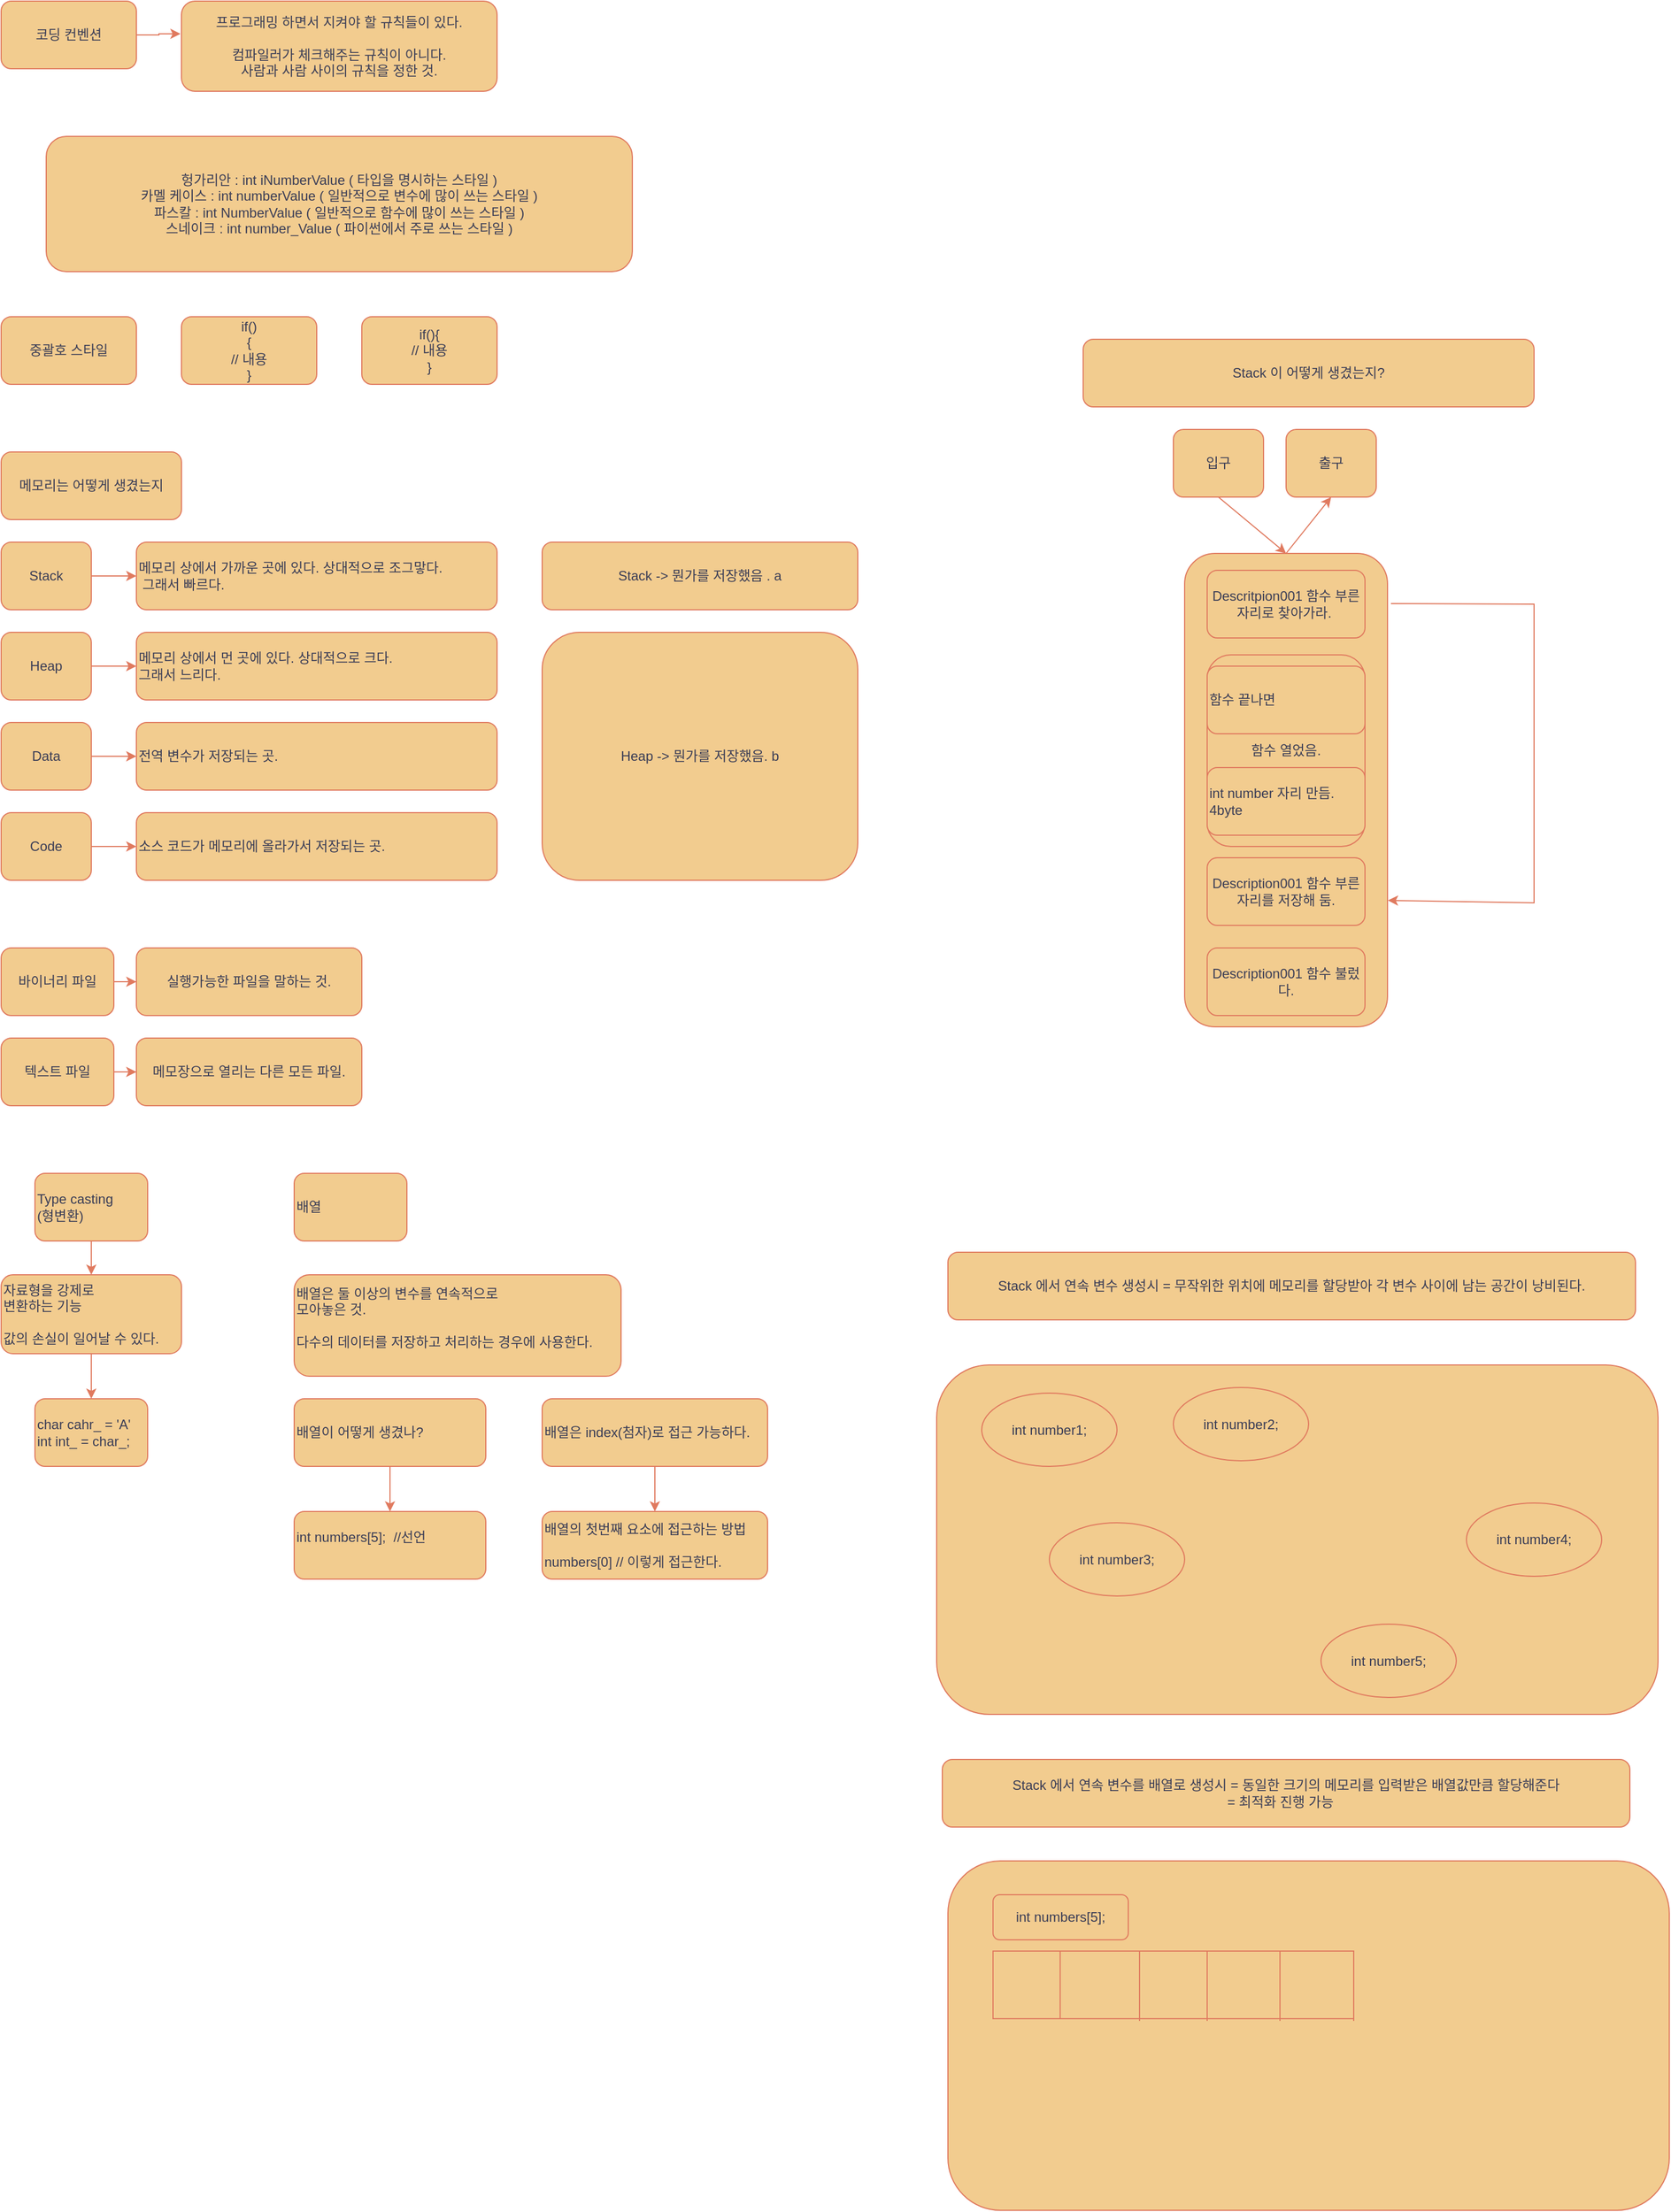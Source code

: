 <mxfile version="21.2.8" type="device">
  <diagram name="페이지-1" id="6uZ--DWgTTQ_WhTJH8xB">
    <mxGraphModel dx="1195" dy="703" grid="1" gridSize="10" guides="1" tooltips="1" connect="1" arrows="1" fold="1" page="1" pageScale="1" pageWidth="827" pageHeight="1169" math="0" shadow="0">
      <root>
        <mxCell id="0" />
        <mxCell id="1" parent="0" />
        <mxCell id="-0Nem6NOxc2kG_5TnSO0-3" style="edgeStyle=orthogonalEdgeStyle;rounded=0;orthogonalLoop=1;jettySize=auto;html=1;entryX=-0.003;entryY=0.363;entryDx=0;entryDy=0;entryPerimeter=0;labelBackgroundColor=none;fontColor=default;strokeColor=#E07A5F;" edge="1" parent="1" source="-0Nem6NOxc2kG_5TnSO0-1" target="-0Nem6NOxc2kG_5TnSO0-2">
          <mxGeometry relative="1" as="geometry" />
        </mxCell>
        <mxCell id="-0Nem6NOxc2kG_5TnSO0-1" value="코딩 컨벤션" style="rounded=1;whiteSpace=wrap;html=1;labelBackgroundColor=none;fillColor=#F2CC8F;strokeColor=#E07A5F;fontColor=#393C56;" vertex="1" parent="1">
          <mxGeometry x="40" y="80" width="120" height="60" as="geometry" />
        </mxCell>
        <mxCell id="-0Nem6NOxc2kG_5TnSO0-2" value="프로그래밍 하면서 지켜야 할 규칙들이 있다.&lt;br&gt;&lt;br&gt;컴파일러가 체크해주는 규칙이 아니다.&lt;br&gt;사람과 사람 사이의 규칙을 정한 것." style="rounded=1;whiteSpace=wrap;html=1;labelBackgroundColor=none;fillColor=#F2CC8F;strokeColor=#E07A5F;fontColor=#393C56;" vertex="1" parent="1">
          <mxGeometry x="200" y="80" width="280" height="80" as="geometry" />
        </mxCell>
        <mxCell id="-0Nem6NOxc2kG_5TnSO0-4" value="헝가리안 : int iNumberValue ( 타입을 명시하는 스타일 )&lt;br&gt;카멜 케이스 : int numberValue ( 일반적으로 변수에 많이 쓰는 스타일 )&lt;br&gt;파스칼 : int NumberValue ( 일반적으로 함수에 많이 쓰는 스타일 )&lt;br&gt;스네이크 : int number_Value ( 파이썬에서 주로 쓰는 스타일 )" style="rounded=1;whiteSpace=wrap;html=1;labelBackgroundColor=none;fillColor=#F2CC8F;strokeColor=#E07A5F;fontColor=#393C56;" vertex="1" parent="1">
          <mxGeometry x="80" y="200" width="520" height="120" as="geometry" />
        </mxCell>
        <mxCell id="-0Nem6NOxc2kG_5TnSO0-5" value="중괄호 스타일" style="rounded=1;whiteSpace=wrap;html=1;labelBackgroundColor=none;fillColor=#F2CC8F;strokeColor=#E07A5F;fontColor=#393C56;" vertex="1" parent="1">
          <mxGeometry x="40" y="360" width="120" height="60" as="geometry" />
        </mxCell>
        <mxCell id="-0Nem6NOxc2kG_5TnSO0-6" value="if()&lt;br&gt;{&lt;br&gt;// 내용&lt;br&gt;}" style="rounded=1;whiteSpace=wrap;html=1;labelBackgroundColor=none;fillColor=#F2CC8F;strokeColor=#E07A5F;fontColor=#393C56;" vertex="1" parent="1">
          <mxGeometry x="200" y="360" width="120" height="60" as="geometry" />
        </mxCell>
        <mxCell id="-0Nem6NOxc2kG_5TnSO0-7" value="if(){&lt;br&gt;// 내용&lt;br&gt;}" style="rounded=1;whiteSpace=wrap;html=1;labelBackgroundColor=none;fillColor=#F2CC8F;strokeColor=#E07A5F;fontColor=#393C56;" vertex="1" parent="1">
          <mxGeometry x="360" y="360" width="120" height="60" as="geometry" />
        </mxCell>
        <mxCell id="-0Nem6NOxc2kG_5TnSO0-8" value="메모리는 어떻게 생겼는지" style="rounded=1;whiteSpace=wrap;html=1;labelBackgroundColor=none;fillColor=#F2CC8F;strokeColor=#E07A5F;fontColor=#393C56;" vertex="1" parent="1">
          <mxGeometry x="40" y="480" width="160" height="60" as="geometry" />
        </mxCell>
        <mxCell id="-0Nem6NOxc2kG_5TnSO0-44" style="edgeStyle=orthogonalEdgeStyle;rounded=0;orthogonalLoop=1;jettySize=auto;html=1;strokeColor=#E07A5F;fontColor=#393C56;fillColor=#F2CC8F;" edge="1" parent="1" source="-0Nem6NOxc2kG_5TnSO0-9" target="-0Nem6NOxc2kG_5TnSO0-13">
          <mxGeometry relative="1" as="geometry" />
        </mxCell>
        <mxCell id="-0Nem6NOxc2kG_5TnSO0-9" value="Stack" style="rounded=1;whiteSpace=wrap;html=1;labelBackgroundColor=none;fillColor=#F2CC8F;strokeColor=#E07A5F;fontColor=#393C56;" vertex="1" parent="1">
          <mxGeometry x="40" y="560" width="80" height="60" as="geometry" />
        </mxCell>
        <mxCell id="-0Nem6NOxc2kG_5TnSO0-43" style="edgeStyle=orthogonalEdgeStyle;rounded=0;orthogonalLoop=1;jettySize=auto;html=1;entryX=0;entryY=0.5;entryDx=0;entryDy=0;strokeColor=#E07A5F;fontColor=#393C56;fillColor=#F2CC8F;" edge="1" parent="1" source="-0Nem6NOxc2kG_5TnSO0-10" target="-0Nem6NOxc2kG_5TnSO0-16">
          <mxGeometry relative="1" as="geometry" />
        </mxCell>
        <mxCell id="-0Nem6NOxc2kG_5TnSO0-10" value="Heap" style="rounded=1;whiteSpace=wrap;html=1;labelBackgroundColor=none;fillColor=#F2CC8F;strokeColor=#E07A5F;fontColor=#393C56;" vertex="1" parent="1">
          <mxGeometry x="40" y="640" width="80" height="60" as="geometry" />
        </mxCell>
        <mxCell id="-0Nem6NOxc2kG_5TnSO0-42" style="edgeStyle=orthogonalEdgeStyle;rounded=0;orthogonalLoop=1;jettySize=auto;html=1;entryX=0;entryY=0.5;entryDx=0;entryDy=0;strokeColor=#E07A5F;fontColor=#393C56;fillColor=#F2CC8F;" edge="1" parent="1" source="-0Nem6NOxc2kG_5TnSO0-11" target="-0Nem6NOxc2kG_5TnSO0-17">
          <mxGeometry relative="1" as="geometry" />
        </mxCell>
        <mxCell id="-0Nem6NOxc2kG_5TnSO0-11" value="Data" style="rounded=1;whiteSpace=wrap;html=1;labelBackgroundColor=none;fillColor=#F2CC8F;strokeColor=#E07A5F;fontColor=#393C56;" vertex="1" parent="1">
          <mxGeometry x="40" y="720" width="80" height="60" as="geometry" />
        </mxCell>
        <mxCell id="-0Nem6NOxc2kG_5TnSO0-41" style="edgeStyle=orthogonalEdgeStyle;rounded=0;orthogonalLoop=1;jettySize=auto;html=1;entryX=0;entryY=0.5;entryDx=0;entryDy=0;strokeColor=#E07A5F;fontColor=#393C56;fillColor=#F2CC8F;" edge="1" parent="1" source="-0Nem6NOxc2kG_5TnSO0-12" target="-0Nem6NOxc2kG_5TnSO0-18">
          <mxGeometry relative="1" as="geometry" />
        </mxCell>
        <mxCell id="-0Nem6NOxc2kG_5TnSO0-12" value="Code" style="rounded=1;whiteSpace=wrap;html=1;labelBackgroundColor=none;fillColor=#F2CC8F;strokeColor=#E07A5F;fontColor=#393C56;" vertex="1" parent="1">
          <mxGeometry x="40" y="800" width="80" height="60" as="geometry" />
        </mxCell>
        <mxCell id="-0Nem6NOxc2kG_5TnSO0-13" value="메모리 상에서 가까운 곳에 있다. 상대적으로 조그맣다.&lt;br&gt;&amp;nbsp;그래서 빠르다." style="rounded=1;whiteSpace=wrap;html=1;align=left;labelBackgroundColor=none;fillColor=#F2CC8F;strokeColor=#E07A5F;fontColor=#393C56;" vertex="1" parent="1">
          <mxGeometry x="160" y="560" width="320" height="60" as="geometry" />
        </mxCell>
        <mxCell id="-0Nem6NOxc2kG_5TnSO0-14" value="Stack -&amp;gt; 뭔가를 저장했음 . a" style="rounded=1;whiteSpace=wrap;html=1;labelBackgroundColor=none;fillColor=#F2CC8F;strokeColor=#E07A5F;fontColor=#393C56;" vertex="1" parent="1">
          <mxGeometry x="520" y="560" width="280" height="60" as="geometry" />
        </mxCell>
        <mxCell id="-0Nem6NOxc2kG_5TnSO0-15" value="Heap -&amp;gt; 뭔가를 저장했음. b" style="rounded=1;whiteSpace=wrap;html=1;labelBackgroundColor=none;fillColor=#F2CC8F;strokeColor=#E07A5F;fontColor=#393C56;" vertex="1" parent="1">
          <mxGeometry x="520" y="640" width="280" height="220" as="geometry" />
        </mxCell>
        <mxCell id="-0Nem6NOxc2kG_5TnSO0-16" value="메모리 상에서 먼 곳에 있다. 상대적으로 크다.&lt;br&gt;그래서 느리다." style="rounded=1;whiteSpace=wrap;html=1;align=left;labelBackgroundColor=none;fillColor=#F2CC8F;strokeColor=#E07A5F;fontColor=#393C56;" vertex="1" parent="1">
          <mxGeometry x="160" y="640" width="320" height="60" as="geometry" />
        </mxCell>
        <mxCell id="-0Nem6NOxc2kG_5TnSO0-17" value="전역 변수가 저장되는 곳." style="rounded=1;whiteSpace=wrap;html=1;align=left;labelBackgroundColor=none;fillColor=#F2CC8F;strokeColor=#E07A5F;fontColor=#393C56;" vertex="1" parent="1">
          <mxGeometry x="160" y="720" width="320" height="60" as="geometry" />
        </mxCell>
        <mxCell id="-0Nem6NOxc2kG_5TnSO0-18" value="소스 코드가 메모리에 올라가서 저장되는 곳." style="rounded=1;whiteSpace=wrap;html=1;align=left;labelBackgroundColor=none;fillColor=#F2CC8F;strokeColor=#E07A5F;fontColor=#393C56;" vertex="1" parent="1">
          <mxGeometry x="160" y="800" width="320" height="60" as="geometry" />
        </mxCell>
        <mxCell id="-0Nem6NOxc2kG_5TnSO0-19" value="Stack 이 어떻게 생겼는지?" style="rounded=1;whiteSpace=wrap;html=1;labelBackgroundColor=none;fillColor=#F2CC8F;strokeColor=#E07A5F;fontColor=#393C56;" vertex="1" parent="1">
          <mxGeometry x="1000" y="380" width="400" height="60" as="geometry" />
        </mxCell>
        <mxCell id="-0Nem6NOxc2kG_5TnSO0-20" value="" style="rounded=1;whiteSpace=wrap;html=1;labelBackgroundColor=none;fillColor=#F2CC8F;strokeColor=#E07A5F;fontColor=#393C56;" vertex="1" parent="1">
          <mxGeometry x="1090" y="570" width="180" height="420" as="geometry" />
        </mxCell>
        <mxCell id="-0Nem6NOxc2kG_5TnSO0-21" value="입구" style="rounded=1;whiteSpace=wrap;html=1;labelBackgroundColor=none;fillColor=#F2CC8F;strokeColor=#E07A5F;fontColor=#393C56;" vertex="1" parent="1">
          <mxGeometry x="1080" y="460" width="80" height="60" as="geometry" />
        </mxCell>
        <mxCell id="-0Nem6NOxc2kG_5TnSO0-22" value="출구" style="rounded=1;whiteSpace=wrap;html=1;labelBackgroundColor=none;fillColor=#F2CC8F;strokeColor=#E07A5F;fontColor=#393C56;" vertex="1" parent="1">
          <mxGeometry x="1180" y="460" width="80" height="60" as="geometry" />
        </mxCell>
        <mxCell id="-0Nem6NOxc2kG_5TnSO0-23" value="" style="endArrow=classic;html=1;rounded=0;exitX=0.5;exitY=1;exitDx=0;exitDy=0;entryX=0.5;entryY=0;entryDx=0;entryDy=0;labelBackgroundColor=none;fontColor=default;strokeColor=#E07A5F;" edge="1" parent="1" source="-0Nem6NOxc2kG_5TnSO0-21" target="-0Nem6NOxc2kG_5TnSO0-20">
          <mxGeometry width="50" height="50" relative="1" as="geometry">
            <mxPoint x="1030" y="720" as="sourcePoint" />
            <mxPoint x="1080" y="670" as="targetPoint" />
          </mxGeometry>
        </mxCell>
        <mxCell id="-0Nem6NOxc2kG_5TnSO0-24" value="" style="endArrow=classic;html=1;rounded=0;exitX=0.5;exitY=0;exitDx=0;exitDy=0;entryX=0.5;entryY=1;entryDx=0;entryDy=0;labelBackgroundColor=none;fontColor=default;strokeColor=#E07A5F;" edge="1" parent="1" source="-0Nem6NOxc2kG_5TnSO0-20" target="-0Nem6NOxc2kG_5TnSO0-22">
          <mxGeometry width="50" height="50" relative="1" as="geometry">
            <mxPoint x="1130" y="530" as="sourcePoint" />
            <mxPoint x="1175" y="570" as="targetPoint" />
          </mxGeometry>
        </mxCell>
        <mxCell id="-0Nem6NOxc2kG_5TnSO0-25" value="Description001 함수 부른&lt;br&gt;자리를 저장해 둠." style="rounded=1;whiteSpace=wrap;html=1;labelBackgroundColor=none;fillColor=#F2CC8F;strokeColor=#E07A5F;fontColor=#393C56;" vertex="1" parent="1">
          <mxGeometry x="1110" y="840" width="140" height="60" as="geometry" />
        </mxCell>
        <mxCell id="-0Nem6NOxc2kG_5TnSO0-26" value="Description001 함수 불렀다." style="rounded=1;whiteSpace=wrap;html=1;labelBackgroundColor=none;fillColor=#F2CC8F;strokeColor=#E07A5F;fontColor=#393C56;" vertex="1" parent="1">
          <mxGeometry x="1110" y="920" width="140" height="60" as="geometry" />
        </mxCell>
        <mxCell id="-0Nem6NOxc2kG_5TnSO0-31" value="" style="group;labelBackgroundColor=none;fontColor=#393C56;" vertex="1" connectable="0" parent="1">
          <mxGeometry x="1110" y="660" width="140" height="170" as="geometry" />
        </mxCell>
        <mxCell id="-0Nem6NOxc2kG_5TnSO0-30" value="함수 열었음." style="rounded=1;whiteSpace=wrap;html=1;labelBackgroundColor=none;fillColor=#F2CC8F;strokeColor=#E07A5F;fontColor=#393C56;" vertex="1" parent="-0Nem6NOxc2kG_5TnSO0-31">
          <mxGeometry width="140" height="170" as="geometry" />
        </mxCell>
        <mxCell id="-0Nem6NOxc2kG_5TnSO0-27" value="int number 자리 만듬.&lt;br&gt;4byte" style="rounded=1;whiteSpace=wrap;html=1;align=left;labelBackgroundColor=none;fillColor=#F2CC8F;strokeColor=#E07A5F;fontColor=#393C56;" vertex="1" parent="-0Nem6NOxc2kG_5TnSO0-31">
          <mxGeometry y="100" width="140" height="60" as="geometry" />
        </mxCell>
        <mxCell id="-0Nem6NOxc2kG_5TnSO0-28" value="함수 끝나면" style="rounded=1;whiteSpace=wrap;html=1;align=left;labelBackgroundColor=none;fillColor=#F2CC8F;strokeColor=#E07A5F;fontColor=#393C56;" vertex="1" parent="-0Nem6NOxc2kG_5TnSO0-31">
          <mxGeometry y="10" width="140" height="60" as="geometry" />
        </mxCell>
        <mxCell id="-0Nem6NOxc2kG_5TnSO0-32" value="Descritpion001 함수 부른 자리로 찾아가라.&amp;nbsp;" style="rounded=1;whiteSpace=wrap;html=1;labelBackgroundColor=none;fillColor=#F2CC8F;strokeColor=#E07A5F;fontColor=#393C56;" vertex="1" parent="1">
          <mxGeometry x="1110" y="585" width="140" height="60" as="geometry" />
        </mxCell>
        <mxCell id="-0Nem6NOxc2kG_5TnSO0-33" value="" style="endArrow=classic;html=1;rounded=0;exitX=1.017;exitY=0.106;exitDx=0;exitDy=0;entryX=1.002;entryY=0.733;entryDx=0;entryDy=0;exitPerimeter=0;entryPerimeter=0;labelBackgroundColor=none;fontColor=default;strokeColor=#E07A5F;" edge="1" parent="1" source="-0Nem6NOxc2kG_5TnSO0-20" target="-0Nem6NOxc2kG_5TnSO0-20">
          <mxGeometry width="50" height="50" relative="1" as="geometry">
            <mxPoint x="1370" y="635" as="sourcePoint" />
            <mxPoint x="1410" y="585" as="targetPoint" />
            <Array as="points">
              <mxPoint x="1400" y="615" />
              <mxPoint x="1400" y="880" />
            </Array>
          </mxGeometry>
        </mxCell>
        <mxCell id="-0Nem6NOxc2kG_5TnSO0-38" style="edgeStyle=orthogonalEdgeStyle;rounded=0;orthogonalLoop=1;jettySize=auto;html=1;entryX=0;entryY=0.5;entryDx=0;entryDy=0;labelBackgroundColor=none;fontColor=default;strokeColor=#E07A5F;" edge="1" parent="1" source="-0Nem6NOxc2kG_5TnSO0-34" target="-0Nem6NOxc2kG_5TnSO0-36">
          <mxGeometry relative="1" as="geometry" />
        </mxCell>
        <mxCell id="-0Nem6NOxc2kG_5TnSO0-34" value="바이너리 파일" style="rounded=1;whiteSpace=wrap;html=1;labelBackgroundColor=none;fillColor=#F2CC8F;strokeColor=#E07A5F;fontColor=#393C56;" vertex="1" parent="1">
          <mxGeometry x="40" y="920" width="100" height="60" as="geometry" />
        </mxCell>
        <mxCell id="-0Nem6NOxc2kG_5TnSO0-39" style="edgeStyle=orthogonalEdgeStyle;rounded=0;orthogonalLoop=1;jettySize=auto;html=1;entryX=0;entryY=0.5;entryDx=0;entryDy=0;labelBackgroundColor=none;fontColor=default;strokeColor=#E07A5F;" edge="1" parent="1" source="-0Nem6NOxc2kG_5TnSO0-35" target="-0Nem6NOxc2kG_5TnSO0-37">
          <mxGeometry relative="1" as="geometry" />
        </mxCell>
        <mxCell id="-0Nem6NOxc2kG_5TnSO0-35" value="텍스트 파일" style="rounded=1;whiteSpace=wrap;html=1;labelBackgroundColor=none;fillColor=#F2CC8F;strokeColor=#E07A5F;fontColor=#393C56;" vertex="1" parent="1">
          <mxGeometry x="40" y="1000" width="100" height="60" as="geometry" />
        </mxCell>
        <mxCell id="-0Nem6NOxc2kG_5TnSO0-36" value="실행가능한 파일을 말하는 것." style="rounded=1;whiteSpace=wrap;html=1;labelBackgroundColor=none;fillColor=#F2CC8F;strokeColor=#E07A5F;fontColor=#393C56;" vertex="1" parent="1">
          <mxGeometry x="160" y="920" width="200" height="60" as="geometry" />
        </mxCell>
        <mxCell id="-0Nem6NOxc2kG_5TnSO0-37" value="메모장으로 열리는 다른 모든 파일." style="rounded=1;whiteSpace=wrap;html=1;labelBackgroundColor=none;fillColor=#F2CC8F;strokeColor=#E07A5F;fontColor=#393C56;" vertex="1" parent="1">
          <mxGeometry x="160" y="1000" width="200" height="60" as="geometry" />
        </mxCell>
        <mxCell id="-0Nem6NOxc2kG_5TnSO0-48" style="edgeStyle=orthogonalEdgeStyle;rounded=0;orthogonalLoop=1;jettySize=auto;html=1;entryX=0.5;entryY=0;entryDx=0;entryDy=0;strokeColor=#E07A5F;fontColor=#393C56;fillColor=#F2CC8F;" edge="1" parent="1" source="-0Nem6NOxc2kG_5TnSO0-45" target="-0Nem6NOxc2kG_5TnSO0-46">
          <mxGeometry relative="1" as="geometry" />
        </mxCell>
        <mxCell id="-0Nem6NOxc2kG_5TnSO0-45" value="Type casting&lt;br&gt;(형변환)" style="rounded=1;whiteSpace=wrap;html=1;labelBackgroundColor=none;fillColor=#F2CC8F;strokeColor=#E07A5F;fontColor=#393C56;align=left;" vertex="1" parent="1">
          <mxGeometry x="70" y="1120" width="100" height="60" as="geometry" />
        </mxCell>
        <mxCell id="-0Nem6NOxc2kG_5TnSO0-49" style="edgeStyle=orthogonalEdgeStyle;rounded=0;orthogonalLoop=1;jettySize=auto;html=1;entryX=0.5;entryY=0;entryDx=0;entryDy=0;strokeColor=#E07A5F;fontColor=#393C56;fillColor=#F2CC8F;" edge="1" parent="1" source="-0Nem6NOxc2kG_5TnSO0-46" target="-0Nem6NOxc2kG_5TnSO0-47">
          <mxGeometry relative="1" as="geometry" />
        </mxCell>
        <mxCell id="-0Nem6NOxc2kG_5TnSO0-46" value="자료형을 강제로 &lt;br&gt;변환하는 기능&lt;br&gt;&lt;br&gt;값의 손실이 일어날 수 있다." style="rounded=1;whiteSpace=wrap;html=1;labelBackgroundColor=none;fillColor=#F2CC8F;strokeColor=#E07A5F;fontColor=#393C56;align=left;" vertex="1" parent="1">
          <mxGeometry x="40" y="1210" width="160" height="70" as="geometry" />
        </mxCell>
        <mxCell id="-0Nem6NOxc2kG_5TnSO0-47" value="char cahr_ = &#39;A&#39;&lt;br&gt;int int_ = char_;" style="rounded=1;whiteSpace=wrap;html=1;labelBackgroundColor=none;fillColor=#F2CC8F;strokeColor=#E07A5F;fontColor=#393C56;align=left;" vertex="1" parent="1">
          <mxGeometry x="70" y="1320" width="100" height="60" as="geometry" />
        </mxCell>
        <mxCell id="-0Nem6NOxc2kG_5TnSO0-50" value="배열" style="rounded=1;whiteSpace=wrap;html=1;labelBackgroundColor=none;fillColor=#F2CC8F;strokeColor=#E07A5F;fontColor=#393C56;align=left;" vertex="1" parent="1">
          <mxGeometry x="300" y="1120" width="100" height="60" as="geometry" />
        </mxCell>
        <mxCell id="-0Nem6NOxc2kG_5TnSO0-51" value="배열은 둘 이상의 변수를 연속적으로 &lt;br&gt;모아놓은 것.&lt;br&gt;&lt;br&gt;다수의 데이터를 저장하고 처리하는 경우에 사용한다.&lt;br&gt;&lt;br&gt;" style="rounded=1;whiteSpace=wrap;html=1;labelBackgroundColor=none;fillColor=#F2CC8F;strokeColor=#E07A5F;fontColor=#393C56;align=left;" vertex="1" parent="1">
          <mxGeometry x="300" y="1210" width="290" height="90" as="geometry" />
        </mxCell>
        <mxCell id="-0Nem6NOxc2kG_5TnSO0-54" style="edgeStyle=orthogonalEdgeStyle;rounded=0;orthogonalLoop=1;jettySize=auto;html=1;entryX=0.5;entryY=0;entryDx=0;entryDy=0;strokeColor=#E07A5F;fontColor=#393C56;fillColor=#F2CC8F;" edge="1" parent="1" source="-0Nem6NOxc2kG_5TnSO0-52" target="-0Nem6NOxc2kG_5TnSO0-53">
          <mxGeometry relative="1" as="geometry" />
        </mxCell>
        <mxCell id="-0Nem6NOxc2kG_5TnSO0-52" value="배열이 어떻게 생겼나?" style="rounded=1;whiteSpace=wrap;html=1;labelBackgroundColor=none;fillColor=#F2CC8F;strokeColor=#E07A5F;fontColor=#393C56;align=left;" vertex="1" parent="1">
          <mxGeometry x="300" y="1320" width="170" height="60" as="geometry" />
        </mxCell>
        <mxCell id="-0Nem6NOxc2kG_5TnSO0-53" value="int numbers[5];&lt;span style=&quot;white-space: pre;&quot;&gt;	&lt;/span&gt;&lt;span style=&quot;white-space: pre;&quot;&gt;	&lt;/span&gt;//선언&lt;br&gt;&lt;br&gt;" style="rounded=1;whiteSpace=wrap;html=1;labelBackgroundColor=none;fillColor=#F2CC8F;strokeColor=#E07A5F;fontColor=#393C56;align=left;" vertex="1" parent="1">
          <mxGeometry x="300" y="1420" width="170" height="60" as="geometry" />
        </mxCell>
        <mxCell id="-0Nem6NOxc2kG_5TnSO0-57" style="edgeStyle=orthogonalEdgeStyle;rounded=0;orthogonalLoop=1;jettySize=auto;html=1;entryX=0.5;entryY=0;entryDx=0;entryDy=0;strokeColor=#E07A5F;fontColor=#393C56;fillColor=#F2CC8F;" edge="1" parent="1" source="-0Nem6NOxc2kG_5TnSO0-55" target="-0Nem6NOxc2kG_5TnSO0-56">
          <mxGeometry relative="1" as="geometry" />
        </mxCell>
        <mxCell id="-0Nem6NOxc2kG_5TnSO0-55" value="배열은 index(첨자)로 접근 가능하다." style="rounded=1;whiteSpace=wrap;html=1;labelBackgroundColor=none;fillColor=#F2CC8F;strokeColor=#E07A5F;fontColor=#393C56;align=left;" vertex="1" parent="1">
          <mxGeometry x="520" y="1320" width="200" height="60" as="geometry" />
        </mxCell>
        <mxCell id="-0Nem6NOxc2kG_5TnSO0-56" value="배열의 첫번째 요소에 접근하는 방법&lt;br&gt;&lt;br&gt;numbers[0]&lt;span style=&quot;white-space: pre;&quot;&gt;	&lt;/span&gt;// 이렇게 접근한다." style="rounded=1;whiteSpace=wrap;html=1;labelBackgroundColor=none;fillColor=#F2CC8F;strokeColor=#E07A5F;fontColor=#393C56;align=left;" vertex="1" parent="1">
          <mxGeometry x="520" y="1420" width="200" height="60" as="geometry" />
        </mxCell>
        <mxCell id="-0Nem6NOxc2kG_5TnSO0-64" value="" style="group" vertex="1" connectable="0" parent="1">
          <mxGeometry x="870" y="1290" width="640" height="310" as="geometry" />
        </mxCell>
        <mxCell id="-0Nem6NOxc2kG_5TnSO0-58" value="" style="rounded=1;whiteSpace=wrap;html=1;labelBackgroundColor=none;fillColor=#F2CC8F;strokeColor=#E07A5F;fontColor=#393C56;align=left;" vertex="1" parent="-0Nem6NOxc2kG_5TnSO0-64">
          <mxGeometry width="640" height="310" as="geometry" />
        </mxCell>
        <mxCell id="-0Nem6NOxc2kG_5TnSO0-59" value="int number1;" style="ellipse;whiteSpace=wrap;html=1;strokeColor=#E07A5F;fontColor=#393C56;fillColor=#F2CC8F;" vertex="1" parent="-0Nem6NOxc2kG_5TnSO0-64">
          <mxGeometry x="40" y="25" width="120" height="65" as="geometry" />
        </mxCell>
        <mxCell id="-0Nem6NOxc2kG_5TnSO0-60" value="int number2;" style="ellipse;whiteSpace=wrap;html=1;strokeColor=#E07A5F;fontColor=#393C56;fillColor=#F2CC8F;" vertex="1" parent="-0Nem6NOxc2kG_5TnSO0-64">
          <mxGeometry x="210" y="20" width="120" height="65" as="geometry" />
        </mxCell>
        <mxCell id="-0Nem6NOxc2kG_5TnSO0-61" value="int number3;" style="ellipse;whiteSpace=wrap;html=1;strokeColor=#E07A5F;fontColor=#393C56;fillColor=#F2CC8F;" vertex="1" parent="-0Nem6NOxc2kG_5TnSO0-64">
          <mxGeometry x="100" y="140" width="120" height="65" as="geometry" />
        </mxCell>
        <mxCell id="-0Nem6NOxc2kG_5TnSO0-62" value="int number4;" style="ellipse;whiteSpace=wrap;html=1;strokeColor=#E07A5F;fontColor=#393C56;fillColor=#F2CC8F;" vertex="1" parent="-0Nem6NOxc2kG_5TnSO0-64">
          <mxGeometry x="470" y="122.5" width="120" height="65" as="geometry" />
        </mxCell>
        <mxCell id="-0Nem6NOxc2kG_5TnSO0-63" value="int number5;" style="ellipse;whiteSpace=wrap;html=1;strokeColor=#E07A5F;fontColor=#393C56;fillColor=#F2CC8F;" vertex="1" parent="-0Nem6NOxc2kG_5TnSO0-64">
          <mxGeometry x="341" y="230" width="120" height="65" as="geometry" />
        </mxCell>
        <mxCell id="-0Nem6NOxc2kG_5TnSO0-65" value="Stack 에서 연속 변수 생성시 = 무작위한 위치에 메모리를 할당받아 각 변수 사이에 남는 공간이 낭비된다." style="rounded=1;whiteSpace=wrap;html=1;strokeColor=#E07A5F;fontColor=#393C56;fillColor=#F2CC8F;" vertex="1" parent="1">
          <mxGeometry x="880" y="1190" width="610" height="60" as="geometry" />
        </mxCell>
        <mxCell id="-0Nem6NOxc2kG_5TnSO0-66" value="" style="group" vertex="1" connectable="0" parent="1">
          <mxGeometry x="880" y="1730" width="640" height="310" as="geometry" />
        </mxCell>
        <mxCell id="-0Nem6NOxc2kG_5TnSO0-67" value="" style="rounded=1;whiteSpace=wrap;html=1;labelBackgroundColor=none;fillColor=#F2CC8F;strokeColor=#E07A5F;fontColor=#393C56;align=left;" vertex="1" parent="-0Nem6NOxc2kG_5TnSO0-66">
          <mxGeometry width="640" height="310" as="geometry" />
        </mxCell>
        <mxCell id="-0Nem6NOxc2kG_5TnSO0-73" value="" style="rounded=0;whiteSpace=wrap;html=1;strokeColor=#E07A5F;fontColor=#393C56;fillColor=#F2CC8F;" vertex="1" parent="-0Nem6NOxc2kG_5TnSO0-66">
          <mxGeometry x="40" y="80" width="320" height="60" as="geometry" />
        </mxCell>
        <mxCell id="-0Nem6NOxc2kG_5TnSO0-75" value="" style="endArrow=none;html=1;rounded=0;strokeColor=#E07A5F;fontColor=#393C56;fillColor=#F2CC8F;" edge="1" parent="-0Nem6NOxc2kG_5TnSO0-66">
          <mxGeometry width="50" height="50" relative="1" as="geometry">
            <mxPoint x="99.58" y="80" as="sourcePoint" />
            <mxPoint x="99.58" y="140" as="targetPoint" />
            <Array as="points">
              <mxPoint x="99.58" y="120" />
            </Array>
          </mxGeometry>
        </mxCell>
        <mxCell id="-0Nem6NOxc2kG_5TnSO0-76" value="" style="endArrow=none;html=1;rounded=0;strokeColor=#E07A5F;fontColor=#393C56;fillColor=#F2CC8F;exitX=0.113;exitY=0.006;exitDx=0;exitDy=0;exitPerimeter=0;entryX=0.113;entryY=1.033;entryDx=0;entryDy=0;entryPerimeter=0;" edge="1" parent="-0Nem6NOxc2kG_5TnSO0-66">
          <mxGeometry width="50" height="50" relative="1" as="geometry">
            <mxPoint x="170" y="80" as="sourcePoint" />
            <mxPoint x="170" y="142" as="targetPoint" />
          </mxGeometry>
        </mxCell>
        <mxCell id="-0Nem6NOxc2kG_5TnSO0-77" value="" style="endArrow=none;html=1;rounded=0;strokeColor=#E07A5F;fontColor=#393C56;fillColor=#F2CC8F;exitX=0.113;exitY=0.006;exitDx=0;exitDy=0;exitPerimeter=0;entryX=0.113;entryY=1.033;entryDx=0;entryDy=0;entryPerimeter=0;" edge="1" parent="-0Nem6NOxc2kG_5TnSO0-66">
          <mxGeometry width="50" height="50" relative="1" as="geometry">
            <mxPoint x="230" y="80" as="sourcePoint" />
            <mxPoint x="230" y="142" as="targetPoint" />
          </mxGeometry>
        </mxCell>
        <mxCell id="-0Nem6NOxc2kG_5TnSO0-78" value="" style="endArrow=none;html=1;rounded=0;strokeColor=#E07A5F;fontColor=#393C56;fillColor=#F2CC8F;exitX=0.113;exitY=0.006;exitDx=0;exitDy=0;exitPerimeter=0;entryX=0.113;entryY=1.033;entryDx=0;entryDy=0;entryPerimeter=0;" edge="1" parent="-0Nem6NOxc2kG_5TnSO0-66">
          <mxGeometry width="50" height="50" relative="1" as="geometry">
            <mxPoint x="294.58" y="80" as="sourcePoint" />
            <mxPoint x="294.58" y="142" as="targetPoint" />
          </mxGeometry>
        </mxCell>
        <mxCell id="-0Nem6NOxc2kG_5TnSO0-79" value="" style="endArrow=none;html=1;rounded=0;strokeColor=#E07A5F;fontColor=#393C56;fillColor=#F2CC8F;exitX=0.113;exitY=0.006;exitDx=0;exitDy=0;exitPerimeter=0;entryX=0.113;entryY=1.033;entryDx=0;entryDy=0;entryPerimeter=0;" edge="1" parent="-0Nem6NOxc2kG_5TnSO0-66">
          <mxGeometry width="50" height="50" relative="1" as="geometry">
            <mxPoint x="360" y="80" as="sourcePoint" />
            <mxPoint x="360" y="142" as="targetPoint" />
          </mxGeometry>
        </mxCell>
        <mxCell id="-0Nem6NOxc2kG_5TnSO0-80" value="int numbers[5];" style="rounded=1;whiteSpace=wrap;html=1;strokeColor=#E07A5F;fontColor=#393C56;fillColor=#F2CC8F;" vertex="1" parent="-0Nem6NOxc2kG_5TnSO0-66">
          <mxGeometry x="40" y="30" width="120" height="40" as="geometry" />
        </mxCell>
        <mxCell id="-0Nem6NOxc2kG_5TnSO0-81" value="Stack 에서 연속 변수를 배열로 생성시 = 동일한 크기의 메모리를 입력받은 배열값만큼 할당해준다&lt;br&gt;= 최적화 진행 가능&amp;nbsp; &amp;nbsp;" style="rounded=1;whiteSpace=wrap;html=1;strokeColor=#E07A5F;fontColor=#393C56;fillColor=#F2CC8F;" vertex="1" parent="1">
          <mxGeometry x="875" y="1640" width="610" height="60" as="geometry" />
        </mxCell>
      </root>
    </mxGraphModel>
  </diagram>
</mxfile>
